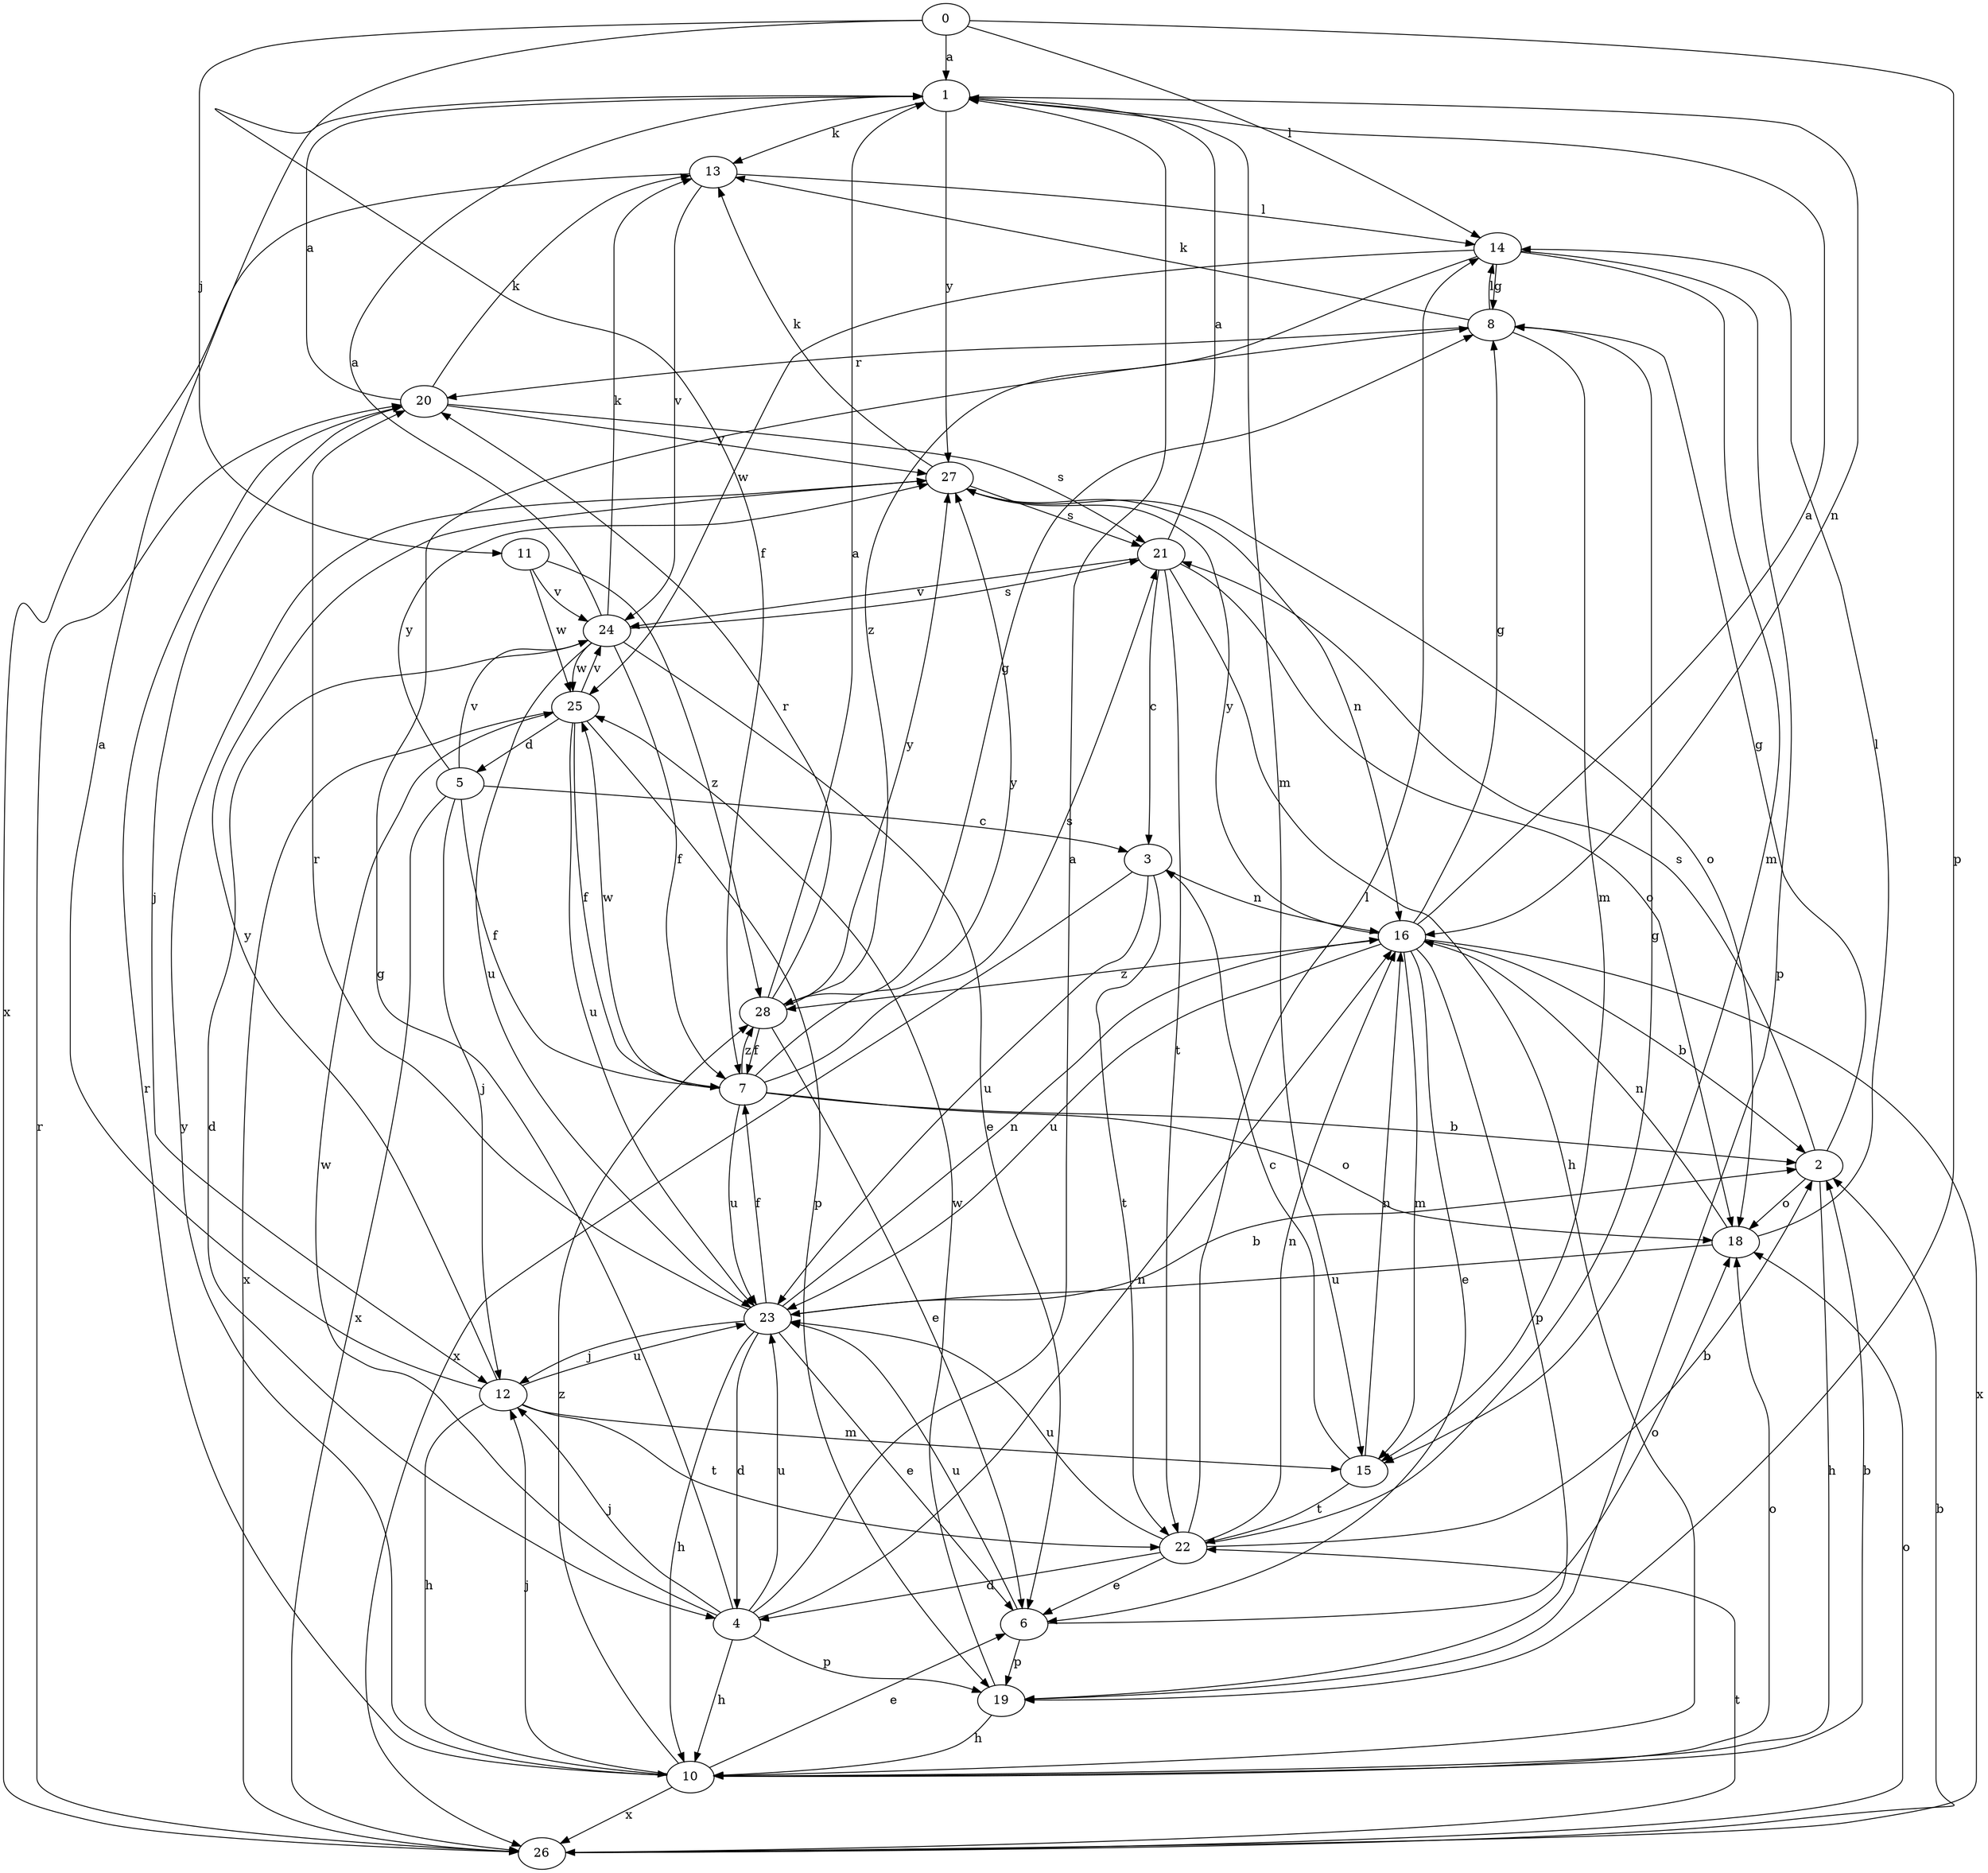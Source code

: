 strict digraph  {
0;
1;
2;
3;
4;
5;
6;
7;
8;
10;
11;
12;
13;
14;
15;
16;
18;
19;
20;
21;
22;
23;
24;
25;
26;
27;
28;
0 -> 1  [label=a];
0 -> 7  [label=f];
0 -> 11  [label=j];
0 -> 14  [label=l];
0 -> 19  [label=p];
1 -> 13  [label=k];
1 -> 15  [label=m];
1 -> 16  [label=n];
1 -> 27  [label=y];
2 -> 8  [label=g];
2 -> 10  [label=h];
2 -> 18  [label=o];
2 -> 21  [label=s];
3 -> 16  [label=n];
3 -> 22  [label=t];
3 -> 23  [label=u];
3 -> 26  [label=x];
4 -> 1  [label=a];
4 -> 8  [label=g];
4 -> 10  [label=h];
4 -> 12  [label=j];
4 -> 16  [label=n];
4 -> 19  [label=p];
4 -> 23  [label=u];
4 -> 25  [label=w];
5 -> 3  [label=c];
5 -> 7  [label=f];
5 -> 12  [label=j];
5 -> 24  [label=v];
5 -> 26  [label=x];
5 -> 27  [label=y];
6 -> 18  [label=o];
6 -> 19  [label=p];
6 -> 23  [label=u];
7 -> 2  [label=b];
7 -> 18  [label=o];
7 -> 21  [label=s];
7 -> 23  [label=u];
7 -> 25  [label=w];
7 -> 27  [label=y];
7 -> 28  [label=z];
8 -> 13  [label=k];
8 -> 14  [label=l];
8 -> 15  [label=m];
8 -> 20  [label=r];
10 -> 2  [label=b];
10 -> 6  [label=e];
10 -> 12  [label=j];
10 -> 18  [label=o];
10 -> 20  [label=r];
10 -> 26  [label=x];
10 -> 27  [label=y];
10 -> 28  [label=z];
11 -> 24  [label=v];
11 -> 25  [label=w];
11 -> 28  [label=z];
12 -> 1  [label=a];
12 -> 10  [label=h];
12 -> 15  [label=m];
12 -> 22  [label=t];
12 -> 23  [label=u];
12 -> 27  [label=y];
13 -> 14  [label=l];
13 -> 24  [label=v];
13 -> 26  [label=x];
14 -> 8  [label=g];
14 -> 15  [label=m];
14 -> 19  [label=p];
14 -> 25  [label=w];
14 -> 28  [label=z];
15 -> 3  [label=c];
15 -> 16  [label=n];
15 -> 22  [label=t];
16 -> 1  [label=a];
16 -> 2  [label=b];
16 -> 6  [label=e];
16 -> 8  [label=g];
16 -> 15  [label=m];
16 -> 19  [label=p];
16 -> 23  [label=u];
16 -> 26  [label=x];
16 -> 27  [label=y];
16 -> 28  [label=z];
18 -> 14  [label=l];
18 -> 16  [label=n];
18 -> 23  [label=u];
19 -> 10  [label=h];
19 -> 25  [label=w];
20 -> 1  [label=a];
20 -> 12  [label=j];
20 -> 13  [label=k];
20 -> 21  [label=s];
20 -> 27  [label=y];
21 -> 1  [label=a];
21 -> 3  [label=c];
21 -> 10  [label=h];
21 -> 18  [label=o];
21 -> 22  [label=t];
21 -> 24  [label=v];
22 -> 2  [label=b];
22 -> 4  [label=d];
22 -> 6  [label=e];
22 -> 8  [label=g];
22 -> 14  [label=l];
22 -> 16  [label=n];
22 -> 23  [label=u];
23 -> 2  [label=b];
23 -> 4  [label=d];
23 -> 6  [label=e];
23 -> 7  [label=f];
23 -> 10  [label=h];
23 -> 12  [label=j];
23 -> 16  [label=n];
23 -> 20  [label=r];
24 -> 1  [label=a];
24 -> 4  [label=d];
24 -> 6  [label=e];
24 -> 7  [label=f];
24 -> 13  [label=k];
24 -> 21  [label=s];
24 -> 23  [label=u];
24 -> 25  [label=w];
25 -> 5  [label=d];
25 -> 7  [label=f];
25 -> 19  [label=p];
25 -> 23  [label=u];
25 -> 24  [label=v];
25 -> 26  [label=x];
26 -> 2  [label=b];
26 -> 18  [label=o];
26 -> 20  [label=r];
26 -> 22  [label=t];
27 -> 13  [label=k];
27 -> 16  [label=n];
27 -> 18  [label=o];
27 -> 21  [label=s];
28 -> 1  [label=a];
28 -> 6  [label=e];
28 -> 7  [label=f];
28 -> 8  [label=g];
28 -> 20  [label=r];
28 -> 27  [label=y];
}
